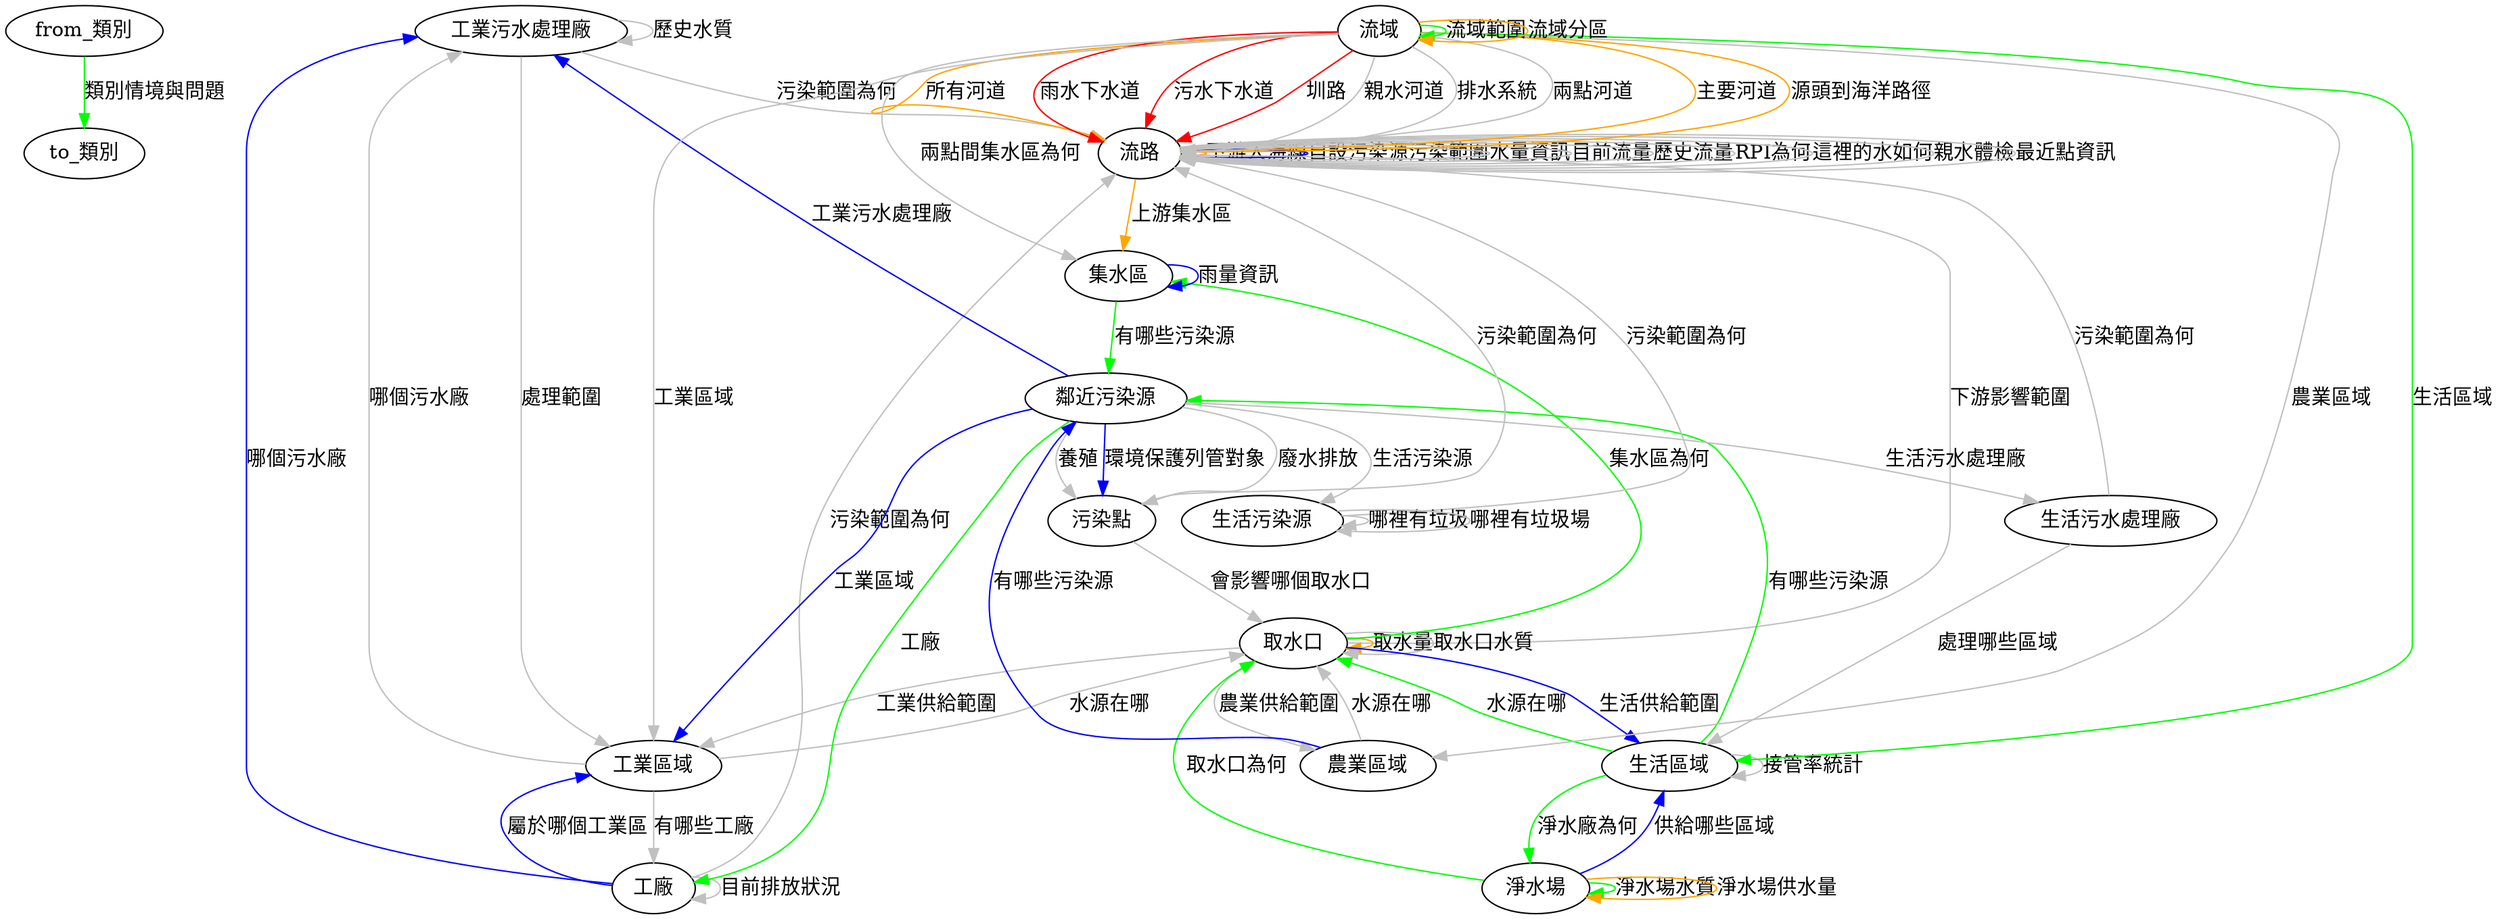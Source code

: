 digraph G {
	"from_類別"->"to_類別"[label="類別情境與問題",color="green",style=""]
	"工業污水處理廠"->"流路"[label="污染範圍為何",color="gray",style=""]
	"工業污水處理廠"->"工業區域"[label="處理範圍",color="gray",style=""]
	"工業污水處理廠"->"工業污水處理廠"[label="歷史水質",color="gray",style=""]
	"工業區域"->"工業污水處理廠"[label="哪個污水廠",color="gray",style=""]
	"工業區域"->"工廠"[label="有哪些工廠",color="gray",style=""]
	"工業區域"->"取水口"[label="水源在哪",color="gray",style=""]
	"工廠"->"工業污水處理廠"[label="哪個污水廠",color="blue",style=""]
	"工廠"->"工業區域"[label="屬於哪個工業區",color="blue",style=""]
	"工廠"->"工廠"[label="目前排放狀況",color="gray",style=""]
	"工廠"->"流路"[label="污染範圍為何",color="gray",style=""]
	"生活污水處理廠"->"流路"[label="污染範圍為何",color="gray",style=""]
	"生活污水處理廠"->"生活區域"[label="處理哪些區域",color="gray",style=""]
	"生活污染源"->"流路"[label="污染範圍為何",color="gray",style=""]
	"生活污染源"->"生活污染源"[label="哪裡有垃圾",color="gray",style=""]
	"生活污染源"->"生活污染源"[label="哪裡有垃圾場",color="gray",style=""]
	"生活區域"->"取水口"[label="水源在哪",color="green",style=""]
	"生活區域"->"淨水場"[label="淨水廠為何",color="green",style=""]
	"生活區域"->"鄰近污染源"[label="有哪些污染源",color="green",style=""]
	"生活區域"->"生活區域"[label="接管率統計",color="gray",style=""]
	"污染點"->"流路"[label="污染範圍為何",color="gray",style=""]
	"污染點"->"取水口"[label="會影響哪個取水口",color="gray",style=""]
	"取水口"->"集水區"[label="集水區為何",color="green",style=""]
	"取水口"->"取水口"[label="取水量",color="orange",style=""]
	"取水口"->"生活區域"[label="生活供給範圍",color="blue",style=""]
	"取水口"->"流路"[label="下游影響範圍",color="gray",style=""]
	"取水口"->"取水口"[label="取水口水質",color="gray",style=""]
	"取水口"->"農業區域"[label="農業供給範圍",color="gray",style=""]
	"取水口"->"工業區域"[label="工業供給範圍",color="gray",style=""]
	"流域"->"流域"[label="流域範圍",color="green",style=""]
	"流域"->"生活區域"[label="生活區域",color="green",style=""]
	"流域"->"流路"[label="主要河道",color="orange",style=""]
	"流域"->"流路"[label="源頭到海洋路徑",color="orange",style=""]
	"流域"->"流路"[label="所有河道",color="orange",style=""]
	"流域"->"流域"[label="流域分區",color="orange",style=""]
	"流域"->"流路"[label="雨水下水道",color="red",style=""]
	"流域"->"流路"[label="污水下水道",color="red",style=""]
	"流域"->"流路"[label="圳路",color="red",style=""]
	"流域"->"流路"[label="親水河道",color="gray",style=""]
	"流域"->"農業區域"[label="農業區域",color="gray",style=""]
	"流域"->"工業區域"[label="工業區域",color="gray",style=""]
	"流域"->"流路"[label="排水系統",color="gray",style=""]
	"流域"->"流路"[label="兩點河道",color="gray",style=""]
	"流域"->"集水區"[label="兩點間集水區為何",color="gray",style=""]
	"流路"->"集水區"[label="上游集水區",color="orange",style=""]
	"流路"->"流路"[label="下游入海線",color="orange",style=""]
	"流路"->"流路"[label="自設污染源污染範圍",color="blue",style=""]
	"流路"->"流路"[label="水量資訊",color="gray",style=""]
	"流路"->"流路"[label="目前流量",color="gray",style=""]
	"流路"->"流路"[label="歷史流量",color="gray",style=""]
	"流路"->"流路"[label="RPI為何",color="gray",style=""]
	"流路"->"流路"[label="這裡的水如何",color="gray",style=""]
	"流路"->"流路"[label="親水體檢",color="gray",style=""]
	"流路"->"流路"[label="最近點資訊",color="gray",style=""]
	"淨水場"->"取水口"[label="取水口為何",color="green",style=""]
	"淨水場"->"淨水場"[label="淨水場水質",color="green",style=""]
	"淨水場"->"淨水場"[label="淨水場供水量",color="orange",style=""]
	"淨水場"->"生活區域"[label="供給哪些區域",color="blue",style=""]
	"集水區"->"鄰近污染源"[label="有哪些污染源",color="green",style=""]
	"集水區"->"集水區"[label="雨量資訊",color="blue",style=""]
	"農業區域"->"鄰近污染源"[label="有哪些污染源",color="blue",style=""]
	"農業區域"->"取水口"[label="水源在哪",color="gray",style=""]
	"鄰近污染源"->"工廠"[label="工廠",color="green",style=""]
	"鄰近污染源"->"污染點"[label="環境保護列管對象",color="blue",style=""]
	"鄰近污染源"->"工業區域"[label="工業區域",color="blue",style=""]
	"鄰近污染源"->"工業污水處理廠"[label="工業污水處理廠",color="blue",style=""]
	"鄰近污染源"->"生活污染源"[label="生活污染源",color="gray",style=""]
	"鄰近污染源"->"生活污水處理廠"[label="生活污水處理廠",color="gray",style=""]
	"鄰近污染源"->"污染點"[label="廢水排放",color="gray",style=""]
	"鄰近污染源"->"污染點"[label="養殖",color="gray",style=""]
}
